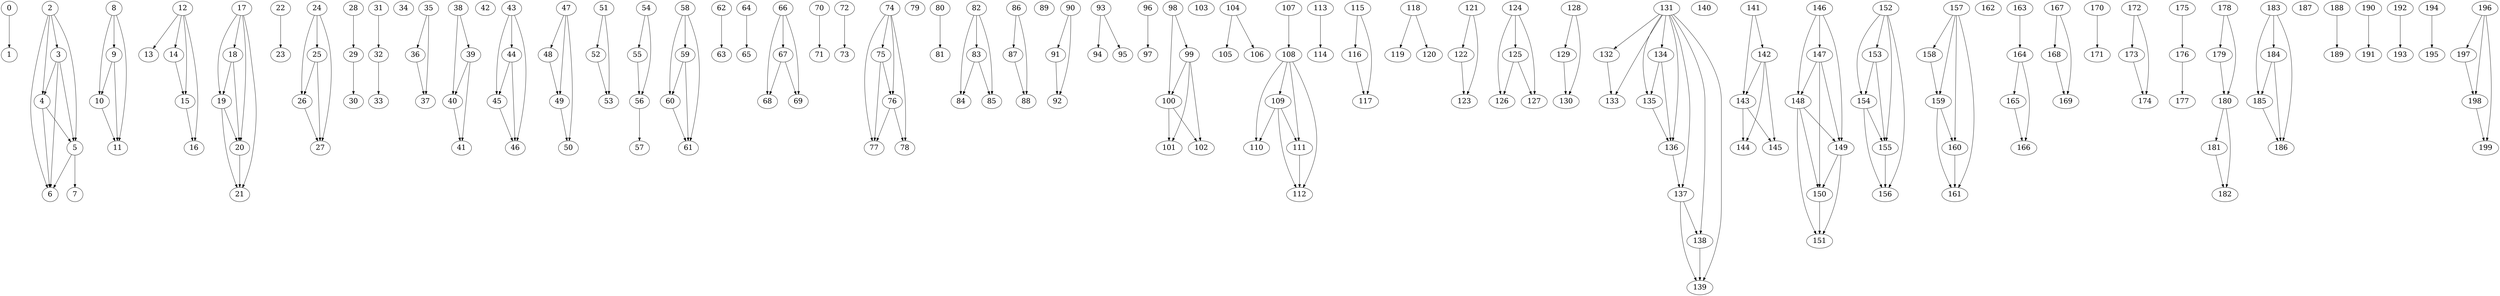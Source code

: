 digraph G {
    graph [fontsize=24]
    edge [fontsize=24]
    node [fontsize=24]
    ranksep = 1.5
    nodesep = .25
    0 -> { 1 };
    1 -> { };
    2 -> { 3 4 5 6 };
    3 -> { 4 5 6 };
    4 -> { 5 6 };
    5 -> { 6 7 };
    6 -> { };
    7 -> { };
    8 -> { 9 10 11 };
    9 -> { 10 11 };
    10 -> { 11 };
    11 -> { };
    12 -> { 13 14 15 16 };
    13 -> { };
    14 -> { 15 };
    15 -> { 16 };
    16 -> { };
    17 -> { 18 19 20 21 };
    18 -> { 19 20 };
    19 -> { 20 21 };
    20 -> { 21 };
    21 -> { };
    22 -> { 23 };
    23 -> { };
    24 -> { 25 26 27 };
    25 -> { 26 27 };
    26 -> { 27 };
    27 -> { };
    28 -> { 29 };
    29 -> { 30 };
    30 -> { };
    31 -> { 32 };
    32 -> { 33 };
    33 -> { };
    34 -> { };
    35 -> { 36 37 };
    36 -> { 37 };
    37 -> { };
    38 -> { 39 40 };
    39 -> { 40 41 };
    40 -> { 41 };
    41 -> { };
    42 -> { };
    43 -> { 44 45 46 };
    44 -> { 45 46 };
    45 -> { 46 };
    46 -> { };
    47 -> { 48 49 50 };
    48 -> { 49 };
    49 -> { 50 };
    50 -> { };
    51 -> { 52 53 };
    52 -> { 53 };
    53 -> { };
    54 -> { 55 56 };
    55 -> { 56 };
    56 -> { 57 };
    57 -> { };
    58 -> { 59 60 61 };
    59 -> { 60 61 };
    60 -> { 61 };
    61 -> { };
    62 -> { 63 };
    63 -> { };
    64 -> { 65 };
    65 -> { };
    66 -> { 67 68 69 };
    67 -> { 68 69 };
    68 -> { };
    69 -> { };
    70 -> { 71 };
    71 -> { };
    72 -> { 73 };
    73 -> { };
    74 -> { 75 76 77 78 };
    75 -> { 76 77 };
    76 -> { 77 78 };
    77 -> { };
    78 -> { };
    79 -> { };
    80 -> { 81 };
    81 -> { };
    82 -> { 83 84 85 };
    83 -> { 84 85 };
    84 -> { };
    85 -> { };
    86 -> { 87 88 };
    87 -> { 88 };
    88 -> { };
    89 -> { };
    90 -> { 91 92 };
    91 -> { 92 };
    92 -> { };
    93 -> { 94 95 };
    94 -> { };
    95 -> { };
    96 -> { 97 };
    97 -> { };
    98 -> { 99 100 };
    99 -> { 100 101 102 };
    100 -> { 101 102 };
    101 -> { };
    102 -> { };
    103 -> { };
    104 -> { 105 106 };
    105 -> { };
    106 -> { };
    107 -> { 108 };
    108 -> { 109 110 111 112 };
    109 -> { 110 111 112 };
    110 -> { };
    111 -> { 112 };
    112 -> { };
    113 -> { 114 };
    114 -> { };
    115 -> { 116 117 };
    116 -> { 117 };
    117 -> { };
    118 -> { 119 120 };
    119 -> { };
    120 -> { };
    121 -> { 122 123 };
    122 -> { 123 };
    123 -> { };
    124 -> { 125 126 127 };
    125 -> { 126 127 };
    126 -> { };
    127 -> { };
    128 -> { 129 130 };
    129 -> { 130 };
    130 -> { };
    131 -> { 132 133 134 135 136 137 138 139 };
    132 -> { 133 };
    133 -> { };
    134 -> { 135 136 };
    135 -> { 136 };
    136 -> { 137 };
    137 -> { 138 139 };
    138 -> { 139 };
    139 -> { };
    140 -> { };
    141 -> { 142 143 };
    142 -> { 143 144 145 };
    143 -> { 144 145 };
    144 -> { };
    145 -> { };
    146 -> { 147 148 149 };
    147 -> { 148 149 150 };
    148 -> { 149 150 151 };
    149 -> { 150 151 };
    150 -> { 151 };
    151 -> { };
    152 -> { 153 154 155 156 };
    153 -> { 154 155 };
    154 -> { 155 156 };
    155 -> { 156 };
    156 -> { };
    157 -> { 158 159 160 161 };
    158 -> { 159 };
    159 -> { 160 161 };
    160 -> { 161 };
    161 -> { };
    162 -> { };
    163 -> { 164 };
    164 -> { 165 166 };
    165 -> { 166 };
    166 -> { };
    167 -> { 168 169 };
    168 -> { 169 };
    169 -> { };
    170 -> { 171 };
    171 -> { };
    172 -> { 173 174 };
    173 -> { 174 };
    174 -> { };
    175 -> { 176 };
    176 -> { 177 };
    177 -> { };
    178 -> { 179 180 };
    179 -> { 180 };
    180 -> { 181 182 };
    181 -> { 182 };
    182 -> { };
    183 -> { 184 185 186 };
    184 -> { 185 186 };
    185 -> { 186 };
    186 -> { };
    187 -> { };
    188 -> { 189 };
    189 -> { };
    190 -> { 191 };
    191 -> { };
    192 -> { 193 };
    193 -> { };
    194 -> { 195 };
    195 -> { };
    196 -> { 197 198 199 };
    197 -> { 198 };
    198 -> { 199 };
    199 -> { };
}
